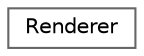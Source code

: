 digraph "Graphical Class Hierarchy"
{
 // LATEX_PDF_SIZE
  bgcolor="transparent";
  edge [fontname=Helvetica,fontsize=10,labelfontname=Helvetica,labelfontsize=10];
  node [fontname=Helvetica,fontsize=10,shape=box,height=0.2,width=0.4];
  rankdir="LR";
  Node0 [id="Node000000",label="Renderer",height=0.2,width=0.4,color="grey40", fillcolor="white", style="filled",URL="$class_renderer.html",tooltip="The Renderer class is responsible for rendering the game map and player statistics on the console."];
}
